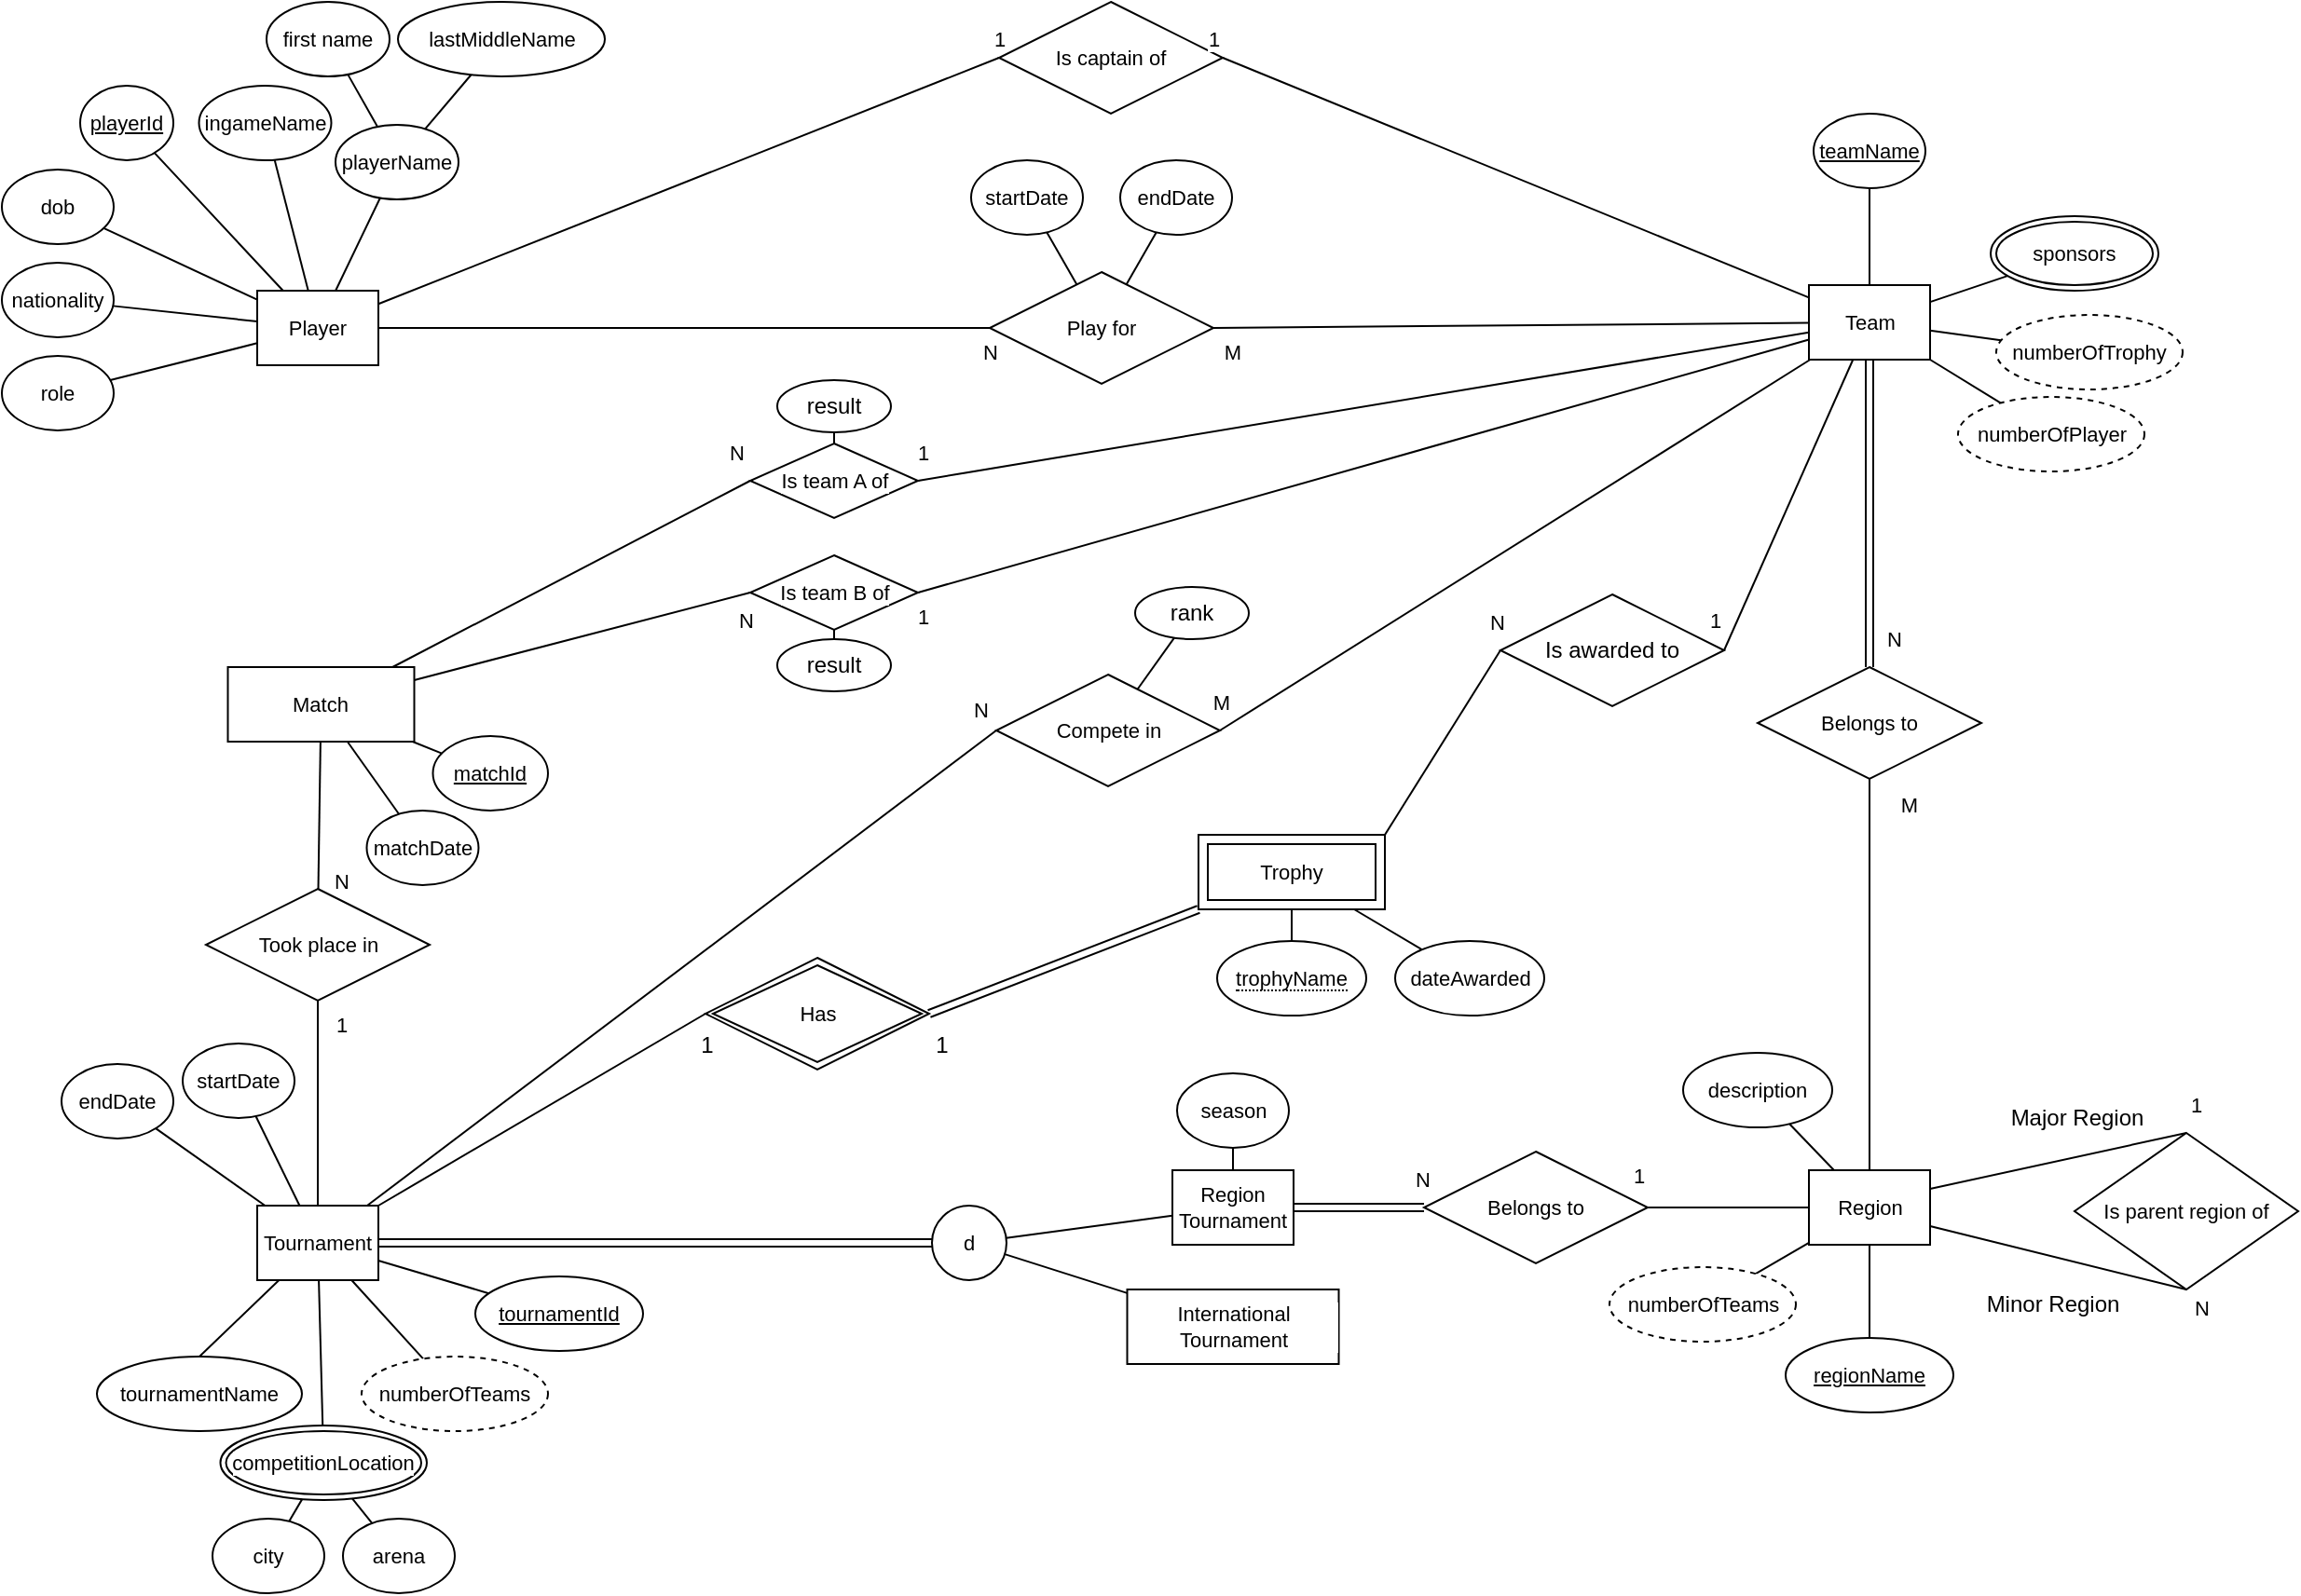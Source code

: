<mxfile version="24.7.17" pages="2">
  <diagram name="ERD" id="QjuTqfYs076ZWg4kDuWV">
    <mxGraphModel dx="1834" dy="1236" grid="0" gridSize="10" guides="1" tooltips="1" connect="1" arrows="1" fold="1" page="0" pageScale="1" pageWidth="827" pageHeight="1169" background="none" math="0" shadow="0">
      <root>
        <mxCell id="0" />
        <mxCell id="1" parent="0" />
        <mxCell id="fJpas_aMie5ZIC00HAkX-1" value="Player" style="whiteSpace=wrap;html=1;align=center;fontFamily=Helvetica;fontSize=11;fontColor=default;labelBackgroundColor=default;" parent="1" vertex="1">
          <mxGeometry x="-49" y="75" width="65" height="40" as="geometry" />
        </mxCell>
        <mxCell id="fJpas_aMie5ZIC00HAkX-2" style="edgeStyle=none;shape=connector;rounded=0;orthogonalLoop=1;jettySize=auto;html=1;entryDx=0;entryDy=0;strokeColor=default;align=center;verticalAlign=middle;fontFamily=Helvetica;fontSize=11;fontColor=default;labelBackgroundColor=default;endArrow=none;endFill=0;" parent="1" source="fJpas_aMie5ZIC00HAkX-3" target="fJpas_aMie5ZIC00HAkX-1" edge="1">
          <mxGeometry relative="1" as="geometry" />
        </mxCell>
        <mxCell id="fJpas_aMie5ZIC00HAkX-3" value="dob" style="ellipse;whiteSpace=wrap;html=1;align=center;fontFamily=Helvetica;fontSize=11;fontColor=default;labelBackgroundColor=default;flipV=1;" parent="1" vertex="1">
          <mxGeometry x="-186" y="10" width="60" height="40" as="geometry" />
        </mxCell>
        <mxCell id="fJpas_aMie5ZIC00HAkX-4" value="playerId" style="ellipse;whiteSpace=wrap;html=1;align=center;fontStyle=4;fontFamily=Helvetica;fontSize=11;fontColor=default;labelBackgroundColor=default;flipV=1;" parent="1" vertex="1">
          <mxGeometry x="-143.99" y="-35" width="50" height="40" as="geometry" />
        </mxCell>
        <mxCell id="fJpas_aMie5ZIC00HAkX-5" style="edgeStyle=none;shape=connector;rounded=0;orthogonalLoop=1;jettySize=auto;html=1;entryDx=0;entryDy=0;entryPerimeter=0;strokeColor=default;align=center;verticalAlign=middle;fontFamily=Helvetica;fontSize=11;fontColor=default;labelBackgroundColor=default;endArrow=none;endFill=0;" parent="1" source="fJpas_aMie5ZIC00HAkX-4" target="fJpas_aMie5ZIC00HAkX-1" edge="1">
          <mxGeometry relative="1" as="geometry" />
        </mxCell>
        <mxCell id="fJpas_aMie5ZIC00HAkX-16" style="edgeStyle=none;shape=connector;rounded=0;orthogonalLoop=1;jettySize=auto;html=1;strokeColor=default;align=center;verticalAlign=middle;fontFamily=Helvetica;fontSize=11;fontColor=default;labelBackgroundColor=default;endArrow=none;endFill=0;" parent="1" source="fJpas_aMie5ZIC00HAkX-6" target="fJpas_aMie5ZIC00HAkX-1" edge="1">
          <mxGeometry relative="1" as="geometry" />
        </mxCell>
        <mxCell id="fJpas_aMie5ZIC00HAkX-6" value="nationality" style="ellipse;whiteSpace=wrap;html=1;align=center;fontFamily=Helvetica;fontSize=11;fontColor=default;labelBackgroundColor=default;flipV=1;" parent="1" vertex="1">
          <mxGeometry x="-186" y="60" width="60" height="40" as="geometry" />
        </mxCell>
        <mxCell id="fJpas_aMie5ZIC00HAkX-12" style="rounded=0;orthogonalLoop=1;jettySize=auto;html=1;strokeColor=default;endArrow=none;endFill=0;" parent="1" source="fJpas_aMie5ZIC00HAkX-9" target="fJpas_aMie5ZIC00HAkX-1" edge="1">
          <mxGeometry relative="1" as="geometry" />
        </mxCell>
        <mxCell id="fJpas_aMie5ZIC00HAkX-9" value="ingameName" style="ellipse;whiteSpace=wrap;html=1;align=center;fontFamily=Helvetica;fontSize=11;fontColor=default;labelBackgroundColor=default;flipV=1;" parent="1" vertex="1">
          <mxGeometry x="-80.25" y="-35" width="71" height="40" as="geometry" />
        </mxCell>
        <mxCell id="fJpas_aMie5ZIC00HAkX-14" style="edgeStyle=none;shape=connector;rounded=0;orthogonalLoop=1;jettySize=auto;html=1;strokeColor=default;align=center;verticalAlign=middle;fontFamily=Helvetica;fontSize=11;fontColor=default;labelBackgroundColor=default;endArrow=none;endFill=0;" parent="1" source="fJpas_aMie5ZIC00HAkX-10" target="fJpas_aMie5ZIC00HAkX-1" edge="1">
          <mxGeometry relative="1" as="geometry" />
        </mxCell>
        <mxCell id="fJpas_aMie5ZIC00HAkX-118" style="edgeStyle=none;shape=connector;rounded=0;orthogonalLoop=1;jettySize=auto;html=1;strokeColor=default;align=center;verticalAlign=middle;fontFamily=Helvetica;fontSize=11;fontColor=default;labelBackgroundColor=default;endArrow=none;endFill=0;" parent="1" source="fJpas_aMie5ZIC00HAkX-10" target="fJpas_aMie5ZIC00HAkX-97" edge="1">
          <mxGeometry relative="1" as="geometry" />
        </mxCell>
        <mxCell id="fJpas_aMie5ZIC00HAkX-119" style="edgeStyle=none;shape=connector;rounded=0;orthogonalLoop=1;jettySize=auto;html=1;strokeColor=default;align=center;verticalAlign=middle;fontFamily=Helvetica;fontSize=11;fontColor=default;labelBackgroundColor=default;endArrow=none;endFill=0;" parent="1" source="fJpas_aMie5ZIC00HAkX-10" target="fJpas_aMie5ZIC00HAkX-98" edge="1">
          <mxGeometry relative="1" as="geometry" />
        </mxCell>
        <mxCell id="fJpas_aMie5ZIC00HAkX-10" value="playerName" style="ellipse;whiteSpace=wrap;html=1;align=center;fontFamily=Helvetica;fontSize=11;fontColor=default;labelBackgroundColor=default;flipV=1;" parent="1" vertex="1">
          <mxGeometry x="-7" y="-14" width="66" height="40" as="geometry" />
        </mxCell>
        <mxCell id="fJpas_aMie5ZIC00HAkX-15" style="edgeStyle=none;shape=connector;rounded=0;orthogonalLoop=1;jettySize=auto;html=1;strokeColor=default;align=center;verticalAlign=middle;fontFamily=Helvetica;fontSize=11;fontColor=default;labelBackgroundColor=default;endArrow=none;endFill=0;" parent="1" source="fJpas_aMie5ZIC00HAkX-11" target="fJpas_aMie5ZIC00HAkX-1" edge="1">
          <mxGeometry relative="1" as="geometry" />
        </mxCell>
        <mxCell id="fJpas_aMie5ZIC00HAkX-11" value="role" style="ellipse;whiteSpace=wrap;html=1;align=center;fontFamily=Helvetica;fontSize=11;fontColor=default;labelBackgroundColor=default;flipV=1;" parent="1" vertex="1">
          <mxGeometry x="-186" y="110" width="60" height="40" as="geometry" />
        </mxCell>
        <mxCell id="fJpas_aMie5ZIC00HAkX-21" value="Team" style="whiteSpace=wrap;html=1;align=center;fontFamily=Helvetica;fontSize=11;fontColor=default;labelBackgroundColor=default;" parent="1" vertex="1">
          <mxGeometry x="783.5" y="72" width="65" height="40" as="geometry" />
        </mxCell>
        <mxCell id="fJpas_aMie5ZIC00HAkX-30" style="rounded=0;orthogonalLoop=1;jettySize=auto;html=1;strokeColor=default;endArrow=none;endFill=0;" parent="1" source="fJpas_aMie5ZIC00HAkX-31" target="fJpas_aMie5ZIC00HAkX-21" edge="1">
          <mxGeometry relative="1" as="geometry" />
        </mxCell>
        <mxCell id="fJpas_aMie5ZIC00HAkX-31" value="&lt;u&gt;teamName&lt;/u&gt;" style="ellipse;whiteSpace=wrap;html=1;align=center;fontFamily=Helvetica;fontSize=11;fontColor=default;labelBackgroundColor=default;flipV=1;" parent="1" vertex="1">
          <mxGeometry x="786" y="-20" width="60" height="40" as="geometry" />
        </mxCell>
        <mxCell id="fJpas_aMie5ZIC00HAkX-38" value="Region" style="whiteSpace=wrap;html=1;align=center;fontFamily=Helvetica;fontSize=11;fontColor=default;labelBackgroundColor=default;" parent="1" vertex="1">
          <mxGeometry x="783.5" y="547" width="65" height="40" as="geometry" />
        </mxCell>
        <mxCell id="fJpas_aMie5ZIC00HAkX-41" style="rounded=0;orthogonalLoop=1;jettySize=auto;html=1;strokeColor=default;endArrow=none;endFill=0;" parent="1" source="fJpas_aMie5ZIC00HAkX-42" target="fJpas_aMie5ZIC00HAkX-38" edge="1">
          <mxGeometry relative="1" as="geometry" />
        </mxCell>
        <mxCell id="fJpas_aMie5ZIC00HAkX-42" value="regionName" style="ellipse;whiteSpace=wrap;html=1;align=center;fontFamily=Helvetica;fontSize=11;fontColor=default;labelBackgroundColor=default;flipV=1;fontStyle=4" parent="1" vertex="1">
          <mxGeometry x="771" y="637" width="90" height="40" as="geometry" />
        </mxCell>
        <mxCell id="fJpas_aMie5ZIC00HAkX-82" style="edgeStyle=none;shape=link;rounded=0;orthogonalLoop=1;jettySize=auto;html=1;strokeColor=default;align=center;verticalAlign=middle;fontFamily=Helvetica;fontSize=11;fontColor=default;labelBackgroundColor=default;endArrow=none;endFill=0;" parent="1" source="fJpas_aMie5ZIC00HAkX-47" target="fJpas_aMie5ZIC00HAkX-81" edge="1">
          <mxGeometry relative="1" as="geometry" />
        </mxCell>
        <mxCell id="m6y0govJC5TdCKhgVr8m-4" style="rounded=0;orthogonalLoop=1;jettySize=auto;html=1;endArrow=none;endFill=0;exitX=1;exitY=0;exitDx=0;exitDy=0;entryX=0;entryY=0.5;entryDx=0;entryDy=0;" parent="1" source="fJpas_aMie5ZIC00HAkX-47" target="m6y0govJC5TdCKhgVr8m-11" edge="1">
          <mxGeometry relative="1" as="geometry">
            <mxPoint x="738" y="773" as="targetPoint" />
          </mxGeometry>
        </mxCell>
        <mxCell id="wX9nulocx6VRCnXDJnAP-2" style="rounded=0;orthogonalLoop=1;jettySize=auto;html=1;endArrow=none;endFill=0;" parent="1" source="fJpas_aMie5ZIC00HAkX-47" target="fJpas_aMie5ZIC00HAkX-103" edge="1">
          <mxGeometry relative="1" as="geometry" />
        </mxCell>
        <mxCell id="fJpas_aMie5ZIC00HAkX-47" value="Tournament" style="whiteSpace=wrap;html=1;align=center;fontFamily=Helvetica;fontSize=11;fontColor=default;labelBackgroundColor=default;flipV=1;" parent="1" vertex="1">
          <mxGeometry x="-49" y="566" width="65" height="40" as="geometry" />
        </mxCell>
        <mxCell id="fJpas_aMie5ZIC00HAkX-50" value="tournamentId" style="ellipse;whiteSpace=wrap;html=1;align=center;fontStyle=4;fontFamily=Helvetica;fontSize=11;fontColor=default;labelBackgroundColor=default;flipV=1;" parent="1" vertex="1">
          <mxGeometry x="68" y="604" width="90" height="40" as="geometry" />
        </mxCell>
        <mxCell id="fJpas_aMie5ZIC00HAkX-51" style="edgeStyle=none;shape=connector;rounded=0;orthogonalLoop=1;jettySize=auto;html=1;entryDx=0;entryDy=0;entryPerimeter=0;strokeColor=default;align=center;verticalAlign=middle;fontFamily=Helvetica;fontSize=11;fontColor=default;labelBackgroundColor=default;endArrow=none;endFill=0;" parent="1" source="fJpas_aMie5ZIC00HAkX-50" target="fJpas_aMie5ZIC00HAkX-47" edge="1">
          <mxGeometry relative="1" as="geometry" />
        </mxCell>
        <mxCell id="fJpas_aMie5ZIC00HAkX-52" style="edgeStyle=none;shape=connector;rounded=0;orthogonalLoop=1;jettySize=auto;html=1;strokeColor=default;align=center;verticalAlign=middle;fontFamily=Helvetica;fontSize=11;fontColor=default;labelBackgroundColor=default;endArrow=none;endFill=0;" parent="1" source="fJpas_aMie5ZIC00HAkX-53" target="fJpas_aMie5ZIC00HAkX-47" edge="1">
          <mxGeometry relative="1" as="geometry" />
        </mxCell>
        <mxCell id="fJpas_aMie5ZIC00HAkX-53" value="endDate" style="ellipse;whiteSpace=wrap;html=1;align=center;fontFamily=Helvetica;fontSize=11;fontColor=default;labelBackgroundColor=default;flipV=1;" parent="1" vertex="1">
          <mxGeometry x="-153.99" y="490" width="60" height="40" as="geometry" />
        </mxCell>
        <mxCell id="fJpas_aMie5ZIC00HAkX-54" style="edgeStyle=none;shape=connector;rounded=0;orthogonalLoop=1;jettySize=auto;html=1;strokeColor=default;align=center;verticalAlign=middle;fontFamily=Helvetica;fontSize=11;fontColor=default;labelBackgroundColor=default;endArrow=none;endFill=0;" parent="1" source="fJpas_aMie5ZIC00HAkX-55" target="fJpas_aMie5ZIC00HAkX-47" edge="1">
          <mxGeometry relative="1" as="geometry" />
        </mxCell>
        <mxCell id="fJpas_aMie5ZIC00HAkX-55" value="startDate" style="ellipse;whiteSpace=wrap;html=1;align=center;fontFamily=Helvetica;fontSize=11;fontColor=default;labelBackgroundColor=default;flipV=1;" parent="1" vertex="1">
          <mxGeometry x="-88.99" y="479" width="60" height="40" as="geometry" />
        </mxCell>
        <mxCell id="fJpas_aMie5ZIC00HAkX-56" style="rounded=0;orthogonalLoop=1;jettySize=auto;html=1;strokeColor=default;endArrow=none;endFill=0;exitX=0.5;exitY=0;exitDx=0;exitDy=0;" parent="1" source="fJpas_aMie5ZIC00HAkX-57" target="fJpas_aMie5ZIC00HAkX-47" edge="1">
          <mxGeometry relative="1" as="geometry" />
        </mxCell>
        <mxCell id="fJpas_aMie5ZIC00HAkX-57" value="tournamentName" style="ellipse;whiteSpace=wrap;html=1;align=center;fontFamily=Helvetica;fontSize=11;fontColor=default;labelBackgroundColor=default;flipV=1;" parent="1" vertex="1">
          <mxGeometry x="-135" y="647" width="110" height="40" as="geometry" />
        </mxCell>
        <mxCell id="fJpas_aMie5ZIC00HAkX-66" style="edgeStyle=none;shape=link;rounded=0;orthogonalLoop=1;jettySize=auto;html=1;strokeColor=default;align=center;verticalAlign=middle;fontFamily=Helvetica;fontSize=11;fontColor=default;labelBackgroundColor=default;endArrow=none;endFill=0;exitX=0.5;exitY=0;exitDx=0;exitDy=0;" parent="1" source="fJpas_aMie5ZIC00HAkX-65" target="fJpas_aMie5ZIC00HAkX-21" edge="1">
          <mxGeometry relative="1" as="geometry">
            <mxPoint x="552.5" y="200" as="sourcePoint" />
          </mxGeometry>
        </mxCell>
        <mxCell id="fJpas_aMie5ZIC00HAkX-67" style="edgeStyle=none;shape=connector;rounded=0;orthogonalLoop=1;jettySize=auto;html=1;strokeColor=default;align=center;verticalAlign=middle;fontFamily=Helvetica;fontSize=11;fontColor=default;labelBackgroundColor=default;endArrow=none;endFill=0;" parent="1" source="fJpas_aMie5ZIC00HAkX-65" target="fJpas_aMie5ZIC00HAkX-38" edge="1">
          <mxGeometry relative="1" as="geometry" />
        </mxCell>
        <mxCell id="fJpas_aMie5ZIC00HAkX-65" value="Belongs to" style="shape=rhombus;perimeter=rhombusPerimeter;whiteSpace=wrap;html=1;align=center;fontFamily=Helvetica;fontSize=11;fontColor=default;labelBackgroundColor=default;" parent="1" vertex="1">
          <mxGeometry x="756" y="277" width="120" height="60" as="geometry" />
        </mxCell>
        <mxCell id="fJpas_aMie5ZIC00HAkX-68" value="M" style="text;html=1;align=center;verticalAlign=middle;resizable=0;points=[];autosize=1;strokeColor=none;fillColor=none;fontFamily=Helvetica;fontSize=11;fontColor=default;labelBackgroundColor=default;" parent="1" vertex="1">
          <mxGeometry x="823.5" y="338" width="27" height="25" as="geometry" />
        </mxCell>
        <mxCell id="fJpas_aMie5ZIC00HAkX-69" value="N" style="text;html=1;align=center;verticalAlign=middle;resizable=0;points=[];autosize=1;strokeColor=none;fillColor=none;fontFamily=Helvetica;fontSize=11;fontColor=default;labelBackgroundColor=default;" parent="1" vertex="1">
          <mxGeometry x="813.5" y="247" width="30" height="30" as="geometry" />
        </mxCell>
        <mxCell id="fJpas_aMie5ZIC00HAkX-76" style="edgeStyle=none;shape=link;rounded=0;orthogonalLoop=1;jettySize=auto;html=1;strokeColor=default;align=center;verticalAlign=middle;fontFamily=Helvetica;fontSize=11;fontColor=default;labelBackgroundColor=default;endArrow=none;endFill=0;" parent="1" source="fJpas_aMie5ZIC00HAkX-70" target="fJpas_aMie5ZIC00HAkX-71" edge="1">
          <mxGeometry relative="1" as="geometry" />
        </mxCell>
        <mxCell id="fJpas_aMie5ZIC00HAkX-77" style="edgeStyle=none;shape=connector;rounded=0;orthogonalLoop=1;jettySize=auto;html=1;strokeColor=default;align=center;verticalAlign=middle;fontFamily=Helvetica;fontSize=11;fontColor=default;labelBackgroundColor=default;endArrow=none;endFill=0;exitX=1;exitY=0.5;exitDx=0;exitDy=0;" parent="1" source="fJpas_aMie5ZIC00HAkX-70" target="fJpas_aMie5ZIC00HAkX-38" edge="1">
          <mxGeometry relative="1" as="geometry" />
        </mxCell>
        <mxCell id="fJpas_aMie5ZIC00HAkX-70" value="Belongs to" style="shape=rhombus;perimeter=rhombusPerimeter;whiteSpace=wrap;html=1;align=center;fontFamily=Helvetica;fontSize=11;fontColor=default;labelBackgroundColor=default;" parent="1" vertex="1">
          <mxGeometry x="577" y="537" width="120" height="60" as="geometry" />
        </mxCell>
        <mxCell id="fJpas_aMie5ZIC00HAkX-83" style="edgeStyle=none;shape=connector;rounded=0;orthogonalLoop=1;jettySize=auto;html=1;strokeColor=default;align=center;verticalAlign=middle;fontFamily=Helvetica;fontSize=11;fontColor=default;labelBackgroundColor=default;endArrow=none;endFill=0;" parent="1" source="fJpas_aMie5ZIC00HAkX-71" target="fJpas_aMie5ZIC00HAkX-81" edge="1">
          <mxGeometry relative="1" as="geometry" />
        </mxCell>
        <mxCell id="fJpas_aMie5ZIC00HAkX-71" value="Region Tournament" style="whiteSpace=wrap;html=1;align=center;fontFamily=Helvetica;fontSize=11;fontColor=default;labelBackgroundColor=default;flipV=1;" parent="1" vertex="1">
          <mxGeometry x="442" y="547" width="65" height="40" as="geometry" />
        </mxCell>
        <mxCell id="fJpas_aMie5ZIC00HAkX-84" style="edgeStyle=none;shape=connector;rounded=0;orthogonalLoop=1;jettySize=auto;html=1;strokeColor=default;align=center;verticalAlign=middle;fontFamily=Helvetica;fontSize=11;fontColor=default;labelBackgroundColor=default;endArrow=none;endFill=0;" parent="1" source="fJpas_aMie5ZIC00HAkX-73" target="fJpas_aMie5ZIC00HAkX-81" edge="1">
          <mxGeometry relative="1" as="geometry" />
        </mxCell>
        <mxCell id="fJpas_aMie5ZIC00HAkX-73" value="International Tournament" style="whiteSpace=wrap;html=1;align=center;fontFamily=Helvetica;fontSize=11;fontColor=default;labelBackgroundColor=default;flipV=1;" parent="1" vertex="1">
          <mxGeometry x="417.75" y="611" width="113.5" height="40" as="geometry" />
        </mxCell>
        <mxCell id="fJpas_aMie5ZIC00HAkX-75" style="edgeStyle=none;shape=connector;rounded=0;orthogonalLoop=1;jettySize=auto;html=1;strokeColor=default;align=center;verticalAlign=middle;fontFamily=Helvetica;fontSize=11;fontColor=default;labelBackgroundColor=default;endArrow=none;endFill=0;" parent="1" source="fJpas_aMie5ZIC00HAkX-74" target="fJpas_aMie5ZIC00HAkX-71" edge="1">
          <mxGeometry relative="1" as="geometry" />
        </mxCell>
        <mxCell id="fJpas_aMie5ZIC00HAkX-74" value="season" style="ellipse;whiteSpace=wrap;html=1;align=center;fontFamily=Helvetica;fontSize=11;fontColor=default;labelBackgroundColor=default;flipV=1;" parent="1" vertex="1">
          <mxGeometry x="444.5" y="495" width="60" height="40" as="geometry" />
        </mxCell>
        <mxCell id="fJpas_aMie5ZIC00HAkX-81" value="d" style="ellipse;whiteSpace=wrap;html=1;aspect=fixed;fontFamily=Helvetica;fontSize=11;fontColor=default;labelBackgroundColor=default;" parent="1" vertex="1">
          <mxGeometry x="313" y="566" width="40" height="40" as="geometry" />
        </mxCell>
        <mxCell id="fJpas_aMie5ZIC00HAkX-86" style="edgeStyle=none;shape=connector;rounded=0;orthogonalLoop=1;jettySize=auto;html=1;strokeColor=default;align=center;verticalAlign=middle;fontFamily=Helvetica;fontSize=11;fontColor=default;labelBackgroundColor=default;endArrow=none;endFill=0;" parent="1" source="fJpas_aMie5ZIC00HAkX-85" target="fJpas_aMie5ZIC00HAkX-1" edge="1">
          <mxGeometry relative="1" as="geometry" />
        </mxCell>
        <mxCell id="fJpas_aMie5ZIC00HAkX-87" style="edgeStyle=none;shape=connector;rounded=0;orthogonalLoop=1;jettySize=auto;html=1;exitX=1;exitY=0.5;exitDx=0;exitDy=0;strokeColor=default;align=center;verticalAlign=middle;fontFamily=Helvetica;fontSize=11;fontColor=default;labelBackgroundColor=default;endArrow=none;endFill=0;" parent="1" source="fJpas_aMie5ZIC00HAkX-85" target="fJpas_aMie5ZIC00HAkX-21" edge="1">
          <mxGeometry relative="1" as="geometry" />
        </mxCell>
        <mxCell id="fJpas_aMie5ZIC00HAkX-85" value="Play for" style="shape=rhombus;perimeter=rhombusPerimeter;whiteSpace=wrap;html=1;align=center;fontFamily=Helvetica;fontSize=11;fontColor=default;labelBackgroundColor=default;" parent="1" vertex="1">
          <mxGeometry x="344" y="65" width="120" height="60" as="geometry" />
        </mxCell>
        <mxCell id="fJpas_aMie5ZIC00HAkX-88" value="N" style="text;html=1;align=center;verticalAlign=middle;resizable=0;points=[];autosize=1;strokeColor=none;fillColor=none;fontFamily=Helvetica;fontSize=11;fontColor=default;labelBackgroundColor=default;" parent="1" vertex="1">
          <mxGeometry x="329" y="93" width="30" height="30" as="geometry" />
        </mxCell>
        <mxCell id="fJpas_aMie5ZIC00HAkX-89" value="M" style="text;html=1;align=center;verticalAlign=middle;resizable=0;points=[];autosize=1;strokeColor=none;fillColor=none;fontFamily=Helvetica;fontSize=11;fontColor=default;labelBackgroundColor=default;" parent="1" vertex="1">
          <mxGeometry x="459" y="93" width="30" height="30" as="geometry" />
        </mxCell>
        <mxCell id="fJpas_aMie5ZIC00HAkX-91" style="edgeStyle=none;shape=connector;rounded=0;orthogonalLoop=1;jettySize=auto;html=1;strokeColor=default;align=center;verticalAlign=middle;fontFamily=Helvetica;fontSize=11;fontColor=default;labelBackgroundColor=default;endArrow=none;endFill=0;" parent="1" source="fJpas_aMie5ZIC00HAkX-90" target="fJpas_aMie5ZIC00HAkX-47" edge="1">
          <mxGeometry relative="1" as="geometry" />
        </mxCell>
        <mxCell id="fJpas_aMie5ZIC00HAkX-90" value="numberOfTeams" style="ellipse;whiteSpace=wrap;html=1;align=center;dashed=1;fontFamily=Helvetica;fontSize=11;fontColor=default;labelBackgroundColor=default;" parent="1" vertex="1">
          <mxGeometry x="7" y="647" width="100" height="40" as="geometry" />
        </mxCell>
        <mxCell id="fJpas_aMie5ZIC00HAkX-93" style="edgeStyle=none;shape=connector;rounded=0;orthogonalLoop=1;jettySize=auto;html=1;strokeColor=default;align=center;verticalAlign=middle;fontFamily=Helvetica;fontSize=11;fontColor=default;labelBackgroundColor=default;endArrow=none;endFill=0;" parent="1" source="fJpas_aMie5ZIC00HAkX-92" target="fJpas_aMie5ZIC00HAkX-85" edge="1">
          <mxGeometry relative="1" as="geometry" />
        </mxCell>
        <mxCell id="fJpas_aMie5ZIC00HAkX-92" value="startDate" style="ellipse;whiteSpace=wrap;html=1;align=center;fontFamily=Helvetica;fontSize=11;fontColor=default;labelBackgroundColor=default;flipV=1;" parent="1" vertex="1">
          <mxGeometry x="334" y="5" width="60" height="40" as="geometry" />
        </mxCell>
        <mxCell id="fJpas_aMie5ZIC00HAkX-95" style="edgeStyle=none;shape=connector;rounded=0;orthogonalLoop=1;jettySize=auto;html=1;strokeColor=default;align=center;verticalAlign=middle;fontFamily=Helvetica;fontSize=11;fontColor=default;labelBackgroundColor=default;endArrow=none;endFill=0;" parent="1" source="fJpas_aMie5ZIC00HAkX-94" target="fJpas_aMie5ZIC00HAkX-85" edge="1">
          <mxGeometry relative="1" as="geometry" />
        </mxCell>
        <mxCell id="fJpas_aMie5ZIC00HAkX-94" value="endDate" style="ellipse;whiteSpace=wrap;html=1;align=center;fontFamily=Helvetica;fontSize=11;fontColor=default;labelBackgroundColor=default;flipV=1;" parent="1" vertex="1">
          <mxGeometry x="414" y="5" width="60" height="40" as="geometry" />
        </mxCell>
        <mxCell id="fJpas_aMie5ZIC00HAkX-97" value="first name" style="ellipse;whiteSpace=wrap;html=1;align=center;fontFamily=Helvetica;fontSize=11;fontColor=default;labelBackgroundColor=default;flipV=1;" parent="1" vertex="1">
          <mxGeometry x="-44" y="-80" width="66" height="40" as="geometry" />
        </mxCell>
        <mxCell id="fJpas_aMie5ZIC00HAkX-98" value="lastMiddleName" style="ellipse;whiteSpace=wrap;html=1;align=center;fontFamily=Helvetica;fontSize=11;fontColor=default;labelBackgroundColor=default;flipV=1;" parent="1" vertex="1">
          <mxGeometry x="26.5" y="-80" width="111" height="40" as="geometry" />
        </mxCell>
        <mxCell id="fJpas_aMie5ZIC00HAkX-103" value="competitionLocation" style="ellipse;shape=doubleEllipse;margin=3;whiteSpace=wrap;html=1;align=center;fontFamily=Helvetica;fontSize=11;fontColor=default;labelBackgroundColor=default;" parent="1" vertex="1">
          <mxGeometry x="-68.75" y="684" width="110.75" height="40" as="geometry" />
        </mxCell>
        <mxCell id="fJpas_aMie5ZIC00HAkX-105" style="edgeStyle=none;shape=connector;rounded=0;orthogonalLoop=1;jettySize=auto;html=1;strokeColor=default;align=center;verticalAlign=middle;fontFamily=Helvetica;fontSize=11;fontColor=default;labelBackgroundColor=default;endArrow=none;endFill=0;exitX=1;exitY=0.5;exitDx=0;exitDy=0;" parent="1" source="fJpas_aMie5ZIC00HAkX-104" target="fJpas_aMie5ZIC00HAkX-21" edge="1">
          <mxGeometry relative="1" as="geometry" />
        </mxCell>
        <mxCell id="fJpas_aMie5ZIC00HAkX-106" style="edgeStyle=none;shape=connector;rounded=0;orthogonalLoop=1;jettySize=auto;html=1;strokeColor=default;align=center;verticalAlign=middle;fontFamily=Helvetica;fontSize=11;fontColor=default;labelBackgroundColor=default;endArrow=none;endFill=0;exitX=0;exitY=0.5;exitDx=0;exitDy=0;" parent="1" source="fJpas_aMie5ZIC00HAkX-104" target="fJpas_aMie5ZIC00HAkX-47" edge="1">
          <mxGeometry relative="1" as="geometry" />
        </mxCell>
        <mxCell id="fJpas_aMie5ZIC00HAkX-112" style="edgeStyle=none;shape=connector;rounded=0;orthogonalLoop=1;jettySize=auto;html=1;strokeColor=default;align=center;verticalAlign=middle;fontFamily=Helvetica;fontSize=11;fontColor=default;labelBackgroundColor=default;endArrow=none;endFill=0;" parent="1" source="fJpas_aMie5ZIC00HAkX-109" target="fJpas_aMie5ZIC00HAkX-103" edge="1">
          <mxGeometry relative="1" as="geometry" />
        </mxCell>
        <mxCell id="fJpas_aMie5ZIC00HAkX-109" value="city" style="ellipse;whiteSpace=wrap;html=1;align=center;fontFamily=Helvetica;fontSize=11;fontColor=default;labelBackgroundColor=default;flipV=1;" parent="1" vertex="1">
          <mxGeometry x="-73" y="734" width="60" height="40" as="geometry" />
        </mxCell>
        <mxCell id="fJpas_aMie5ZIC00HAkX-113" style="edgeStyle=none;shape=connector;rounded=0;orthogonalLoop=1;jettySize=auto;html=1;strokeColor=default;align=center;verticalAlign=middle;fontFamily=Helvetica;fontSize=11;fontColor=default;labelBackgroundColor=default;endArrow=none;endFill=0;" parent="1" source="fJpas_aMie5ZIC00HAkX-111" target="fJpas_aMie5ZIC00HAkX-103" edge="1">
          <mxGeometry relative="1" as="geometry" />
        </mxCell>
        <mxCell id="fJpas_aMie5ZIC00HAkX-111" value="arena" style="ellipse;whiteSpace=wrap;html=1;align=center;fontFamily=Helvetica;fontSize=11;fontColor=default;labelBackgroundColor=default;flipV=1;" parent="1" vertex="1">
          <mxGeometry x="-3" y="734" width="60" height="40" as="geometry" />
        </mxCell>
        <mxCell id="fJpas_aMie5ZIC00HAkX-115" style="edgeStyle=none;shape=connector;rounded=0;orthogonalLoop=1;jettySize=auto;html=1;strokeColor=default;align=center;verticalAlign=middle;fontFamily=Helvetica;fontSize=11;fontColor=default;labelBackgroundColor=default;endArrow=none;endFill=0;" parent="1" source="fJpas_aMie5ZIC00HAkX-114" target="fJpas_aMie5ZIC00HAkX-21" edge="1">
          <mxGeometry relative="1" as="geometry" />
        </mxCell>
        <mxCell id="fJpas_aMie5ZIC00HAkX-114" value="sponsors" style="ellipse;shape=doubleEllipse;margin=3;whiteSpace=wrap;html=1;align=center;fontFamily=Helvetica;fontSize=11;fontColor=default;labelBackgroundColor=default;direction=south;" parent="1" vertex="1">
          <mxGeometry x="881" y="35" width="90" height="40" as="geometry" />
        </mxCell>
        <mxCell id="fJpas_aMie5ZIC00HAkX-116" value="1" style="text;html=1;align=center;verticalAlign=middle;resizable=0;points=[];autosize=1;strokeColor=none;fillColor=none;fontFamily=Helvetica;fontSize=11;fontColor=default;labelBackgroundColor=default;" parent="1" vertex="1">
          <mxGeometry x="676.5" y="535" width="30" height="30" as="geometry" />
        </mxCell>
        <mxCell id="fJpas_aMie5ZIC00HAkX-117" value="N" style="text;html=1;align=center;verticalAlign=middle;resizable=0;points=[];autosize=1;strokeColor=none;fillColor=none;fontFamily=Helvetica;fontSize=11;fontColor=default;labelBackgroundColor=default;" parent="1" vertex="1">
          <mxGeometry x="560.5" y="537" width="30" height="30" as="geometry" />
        </mxCell>
        <mxCell id="fJpas_aMie5ZIC00HAkX-130" style="edgeStyle=none;rounded=0;orthogonalLoop=1;jettySize=auto;html=1;entryX=0;entryY=0.5;entryDx=0;entryDy=0;strokeColor=default;align=center;verticalAlign=middle;fontFamily=Helvetica;fontSize=11;fontColor=default;labelBackgroundColor=default;endArrow=none;endFill=0;" parent="1" source="fJpas_aMie5ZIC00HAkX-120" target="fJpas_aMie5ZIC00HAkX-128" edge="1">
          <mxGeometry relative="1" as="geometry" />
        </mxCell>
        <mxCell id="fJpas_aMie5ZIC00HAkX-131" style="edgeStyle=none;rounded=0;orthogonalLoop=1;jettySize=auto;html=1;entryX=0;entryY=0.5;entryDx=0;entryDy=0;strokeColor=default;align=center;verticalAlign=middle;fontFamily=Helvetica;fontSize=11;fontColor=default;labelBackgroundColor=default;endArrow=none;endFill=0;" parent="1" source="fJpas_aMie5ZIC00HAkX-120" target="fJpas_aMie5ZIC00HAkX-129" edge="1">
          <mxGeometry relative="1" as="geometry" />
        </mxCell>
        <mxCell id="fJpas_aMie5ZIC00HAkX-120" value="Match" style="whiteSpace=wrap;html=1;align=center;fontFamily=Helvetica;fontSize=11;fontColor=default;labelBackgroundColor=default;" parent="1" vertex="1">
          <mxGeometry x="-64.75" y="277" width="100" height="40" as="geometry" />
        </mxCell>
        <mxCell id="fJpas_aMie5ZIC00HAkX-122" style="edgeStyle=none;shape=connector;rounded=0;orthogonalLoop=1;jettySize=auto;html=1;strokeColor=default;align=center;verticalAlign=middle;fontFamily=Helvetica;fontSize=11;fontColor=default;labelBackgroundColor=default;endArrow=none;endFill=0;" parent="1" source="fJpas_aMie5ZIC00HAkX-121" target="fJpas_aMie5ZIC00HAkX-120" edge="1">
          <mxGeometry relative="1" as="geometry" />
        </mxCell>
        <mxCell id="fJpas_aMie5ZIC00HAkX-121" value="matchId" style="ellipse;whiteSpace=wrap;html=1;align=center;fontStyle=4;fontFamily=Helvetica;fontSize=11;fontColor=default;labelBackgroundColor=default;flipV=1;" parent="1" vertex="1">
          <mxGeometry x="45.25" y="314" width="61.75" height="40" as="geometry" />
        </mxCell>
        <mxCell id="NF3LTUQ_bPjJrq3eggiO-4" style="rounded=0;orthogonalLoop=1;jettySize=auto;html=1;endArrow=none;endFill=0;" parent="1" source="fJpas_aMie5ZIC00HAkX-123" target="fJpas_aMie5ZIC00HAkX-120" edge="1">
          <mxGeometry relative="1" as="geometry" />
        </mxCell>
        <mxCell id="fJpas_aMie5ZIC00HAkX-123" value="matchDate" style="ellipse;whiteSpace=wrap;html=1;align=center;fontFamily=Helvetica;fontSize=11;fontColor=default;labelBackgroundColor=default;flipV=1;" parent="1" vertex="1">
          <mxGeometry x="9.75" y="354" width="60" height="40" as="geometry" />
        </mxCell>
        <mxCell id="fJpas_aMie5ZIC00HAkX-126" style="edgeStyle=none;rounded=0;orthogonalLoop=1;jettySize=auto;html=1;strokeColor=default;align=center;verticalAlign=middle;fontFamily=Helvetica;fontSize=11;fontColor=default;labelBackgroundColor=default;endArrow=none;endFill=0;" parent="1" source="fJpas_aMie5ZIC00HAkX-125" target="fJpas_aMie5ZIC00HAkX-47" edge="1">
          <mxGeometry relative="1" as="geometry" />
        </mxCell>
        <mxCell id="fJpas_aMie5ZIC00HAkX-127" style="edgeStyle=none;shape=connector;rounded=0;orthogonalLoop=1;jettySize=auto;html=1;strokeColor=default;align=center;verticalAlign=middle;fontFamily=Helvetica;fontSize=11;fontColor=default;labelBackgroundColor=default;endArrow=none;endFill=0;exitX=0.5;exitY=0;exitDx=0;exitDy=0;" parent="1" target="fJpas_aMie5ZIC00HAkX-120" edge="1">
          <mxGeometry relative="1" as="geometry">
            <mxPoint x="-16.5" y="413" as="sourcePoint" />
          </mxGeometry>
        </mxCell>
        <mxCell id="fJpas_aMie5ZIC00HAkX-132" style="edgeStyle=none;shape=connector;rounded=0;orthogonalLoop=1;jettySize=auto;html=1;strokeColor=default;align=center;verticalAlign=middle;fontFamily=Helvetica;fontSize=11;fontColor=default;labelBackgroundColor=default;endArrow=none;endFill=0;exitX=1;exitY=0.5;exitDx=0;exitDy=0;" parent="1" source="fJpas_aMie5ZIC00HAkX-128" target="fJpas_aMie5ZIC00HAkX-21" edge="1">
          <mxGeometry relative="1" as="geometry" />
        </mxCell>
        <mxCell id="m6y0govJC5TdCKhgVr8m-15" style="rounded=0;orthogonalLoop=1;jettySize=auto;html=1;endArrow=none;endFill=0;" parent="1" source="fJpas_aMie5ZIC00HAkX-128" target="m6y0govJC5TdCKhgVr8m-14" edge="1">
          <mxGeometry relative="1" as="geometry" />
        </mxCell>
        <mxCell id="fJpas_aMie5ZIC00HAkX-128" value="Is team A of" style="shape=rhombus;perimeter=rhombusPerimeter;whiteSpace=wrap;html=1;align=center;fontFamily=Helvetica;fontSize=11;fontColor=default;labelBackgroundColor=default;" parent="1" vertex="1">
          <mxGeometry x="215.5" y="157" width="90" height="40" as="geometry" />
        </mxCell>
        <mxCell id="fJpas_aMie5ZIC00HAkX-133" style="edgeStyle=none;shape=connector;rounded=0;orthogonalLoop=1;jettySize=auto;html=1;strokeColor=default;align=center;verticalAlign=middle;fontFamily=Helvetica;fontSize=11;fontColor=default;labelBackgroundColor=default;endArrow=none;endFill=0;exitX=1;exitY=0.5;exitDx=0;exitDy=0;" parent="1" source="fJpas_aMie5ZIC00HAkX-129" target="fJpas_aMie5ZIC00HAkX-21" edge="1">
          <mxGeometry relative="1" as="geometry" />
        </mxCell>
        <mxCell id="m6y0govJC5TdCKhgVr8m-17" style="edgeStyle=none;shape=connector;rounded=0;orthogonalLoop=1;jettySize=auto;html=1;strokeColor=default;align=center;verticalAlign=middle;fontFamily=Helvetica;fontSize=11;fontColor=default;labelBackgroundColor=default;endArrow=none;endFill=0;" parent="1" source="fJpas_aMie5ZIC00HAkX-129" target="m6y0govJC5TdCKhgVr8m-16" edge="1">
          <mxGeometry relative="1" as="geometry" />
        </mxCell>
        <mxCell id="fJpas_aMie5ZIC00HAkX-129" value="Is team B of" style="shape=rhombus;perimeter=rhombusPerimeter;whiteSpace=wrap;html=1;align=center;fontFamily=Helvetica;fontSize=11;fontColor=default;labelBackgroundColor=default;" parent="1" vertex="1">
          <mxGeometry x="215.5" y="217" width="90" height="40" as="geometry" />
        </mxCell>
        <mxCell id="fJpas_aMie5ZIC00HAkX-134" value="N" style="text;html=1;align=center;verticalAlign=middle;resizable=0;points=[];autosize=1;strokeColor=none;fillColor=none;fontFamily=Helvetica;fontSize=11;fontColor=default;labelBackgroundColor=default;" parent="1" vertex="1">
          <mxGeometry x="193" y="147" width="30" height="30" as="geometry" />
        </mxCell>
        <mxCell id="fJpas_aMie5ZIC00HAkX-137" value="1" style="text;html=1;align=center;verticalAlign=middle;resizable=0;points=[];autosize=1;strokeColor=none;fillColor=none;fontFamily=Helvetica;fontSize=11;fontColor=default;labelBackgroundColor=default;" parent="1" vertex="1">
          <mxGeometry x="293" y="147" width="30" height="30" as="geometry" />
        </mxCell>
        <mxCell id="fJpas_aMie5ZIC00HAkX-138" value="1" style="text;html=1;align=center;verticalAlign=middle;resizable=0;points=[];autosize=1;strokeColor=none;fillColor=none;fontFamily=Helvetica;fontSize=11;fontColor=default;labelBackgroundColor=default;" parent="1" vertex="1">
          <mxGeometry x="293" y="235" width="30" height="30" as="geometry" />
        </mxCell>
        <mxCell id="fJpas_aMie5ZIC00HAkX-139" value="N" style="text;html=1;align=center;verticalAlign=middle;resizable=0;points=[];autosize=1;strokeColor=none;fillColor=none;fontFamily=Helvetica;fontSize=11;fontColor=default;labelBackgroundColor=default;" parent="1" vertex="1">
          <mxGeometry x="198" y="237" width="30" height="30" as="geometry" />
        </mxCell>
        <mxCell id="fJpas_aMie5ZIC00HAkX-156" style="edgeStyle=none;shape=connector;rounded=0;orthogonalLoop=1;jettySize=auto;html=1;strokeColor=default;align=center;verticalAlign=middle;fontFamily=Helvetica;fontSize=11;fontColor=default;labelBackgroundColor=default;endArrow=none;endFill=0;exitX=1;exitY=0.5;exitDx=0;exitDy=0;" parent="1" source="fJpas_aMie5ZIC00HAkX-155" target="fJpas_aMie5ZIC00HAkX-21" edge="1">
          <mxGeometry relative="1" as="geometry" />
        </mxCell>
        <mxCell id="fJpas_aMie5ZIC00HAkX-157" style="edgeStyle=none;shape=connector;rounded=0;orthogonalLoop=1;jettySize=auto;html=1;strokeColor=default;align=center;verticalAlign=middle;fontFamily=Helvetica;fontSize=11;fontColor=default;labelBackgroundColor=default;endArrow=none;endFill=0;exitX=0;exitY=0.5;exitDx=0;exitDy=0;" parent="1" source="fJpas_aMie5ZIC00HAkX-155" target="fJpas_aMie5ZIC00HAkX-1" edge="1">
          <mxGeometry relative="1" as="geometry" />
        </mxCell>
        <mxCell id="fJpas_aMie5ZIC00HAkX-155" value="Is captain of" style="shape=rhombus;perimeter=rhombusPerimeter;whiteSpace=wrap;html=1;align=center;fontFamily=Helvetica;fontSize=11;fontColor=default;labelBackgroundColor=default;" parent="1" vertex="1">
          <mxGeometry x="349" y="-80" width="120" height="60" as="geometry" />
        </mxCell>
        <mxCell id="fJpas_aMie5ZIC00HAkX-158" value="1" style="text;html=1;align=center;verticalAlign=middle;resizable=0;points=[];autosize=1;strokeColor=none;fillColor=none;fontFamily=Helvetica;fontSize=11;fontColor=default;labelBackgroundColor=default;" parent="1" vertex="1">
          <mxGeometry x="449" y="-75" width="30" height="30" as="geometry" />
        </mxCell>
        <mxCell id="fJpas_aMie5ZIC00HAkX-159" value="1" style="text;html=1;align=center;verticalAlign=middle;resizable=0;points=[];autosize=1;strokeColor=none;fillColor=none;fontFamily=Helvetica;fontSize=11;fontColor=default;labelBackgroundColor=default;" parent="1" vertex="1">
          <mxGeometry x="334" y="-75" width="30" height="30" as="geometry" />
        </mxCell>
        <mxCell id="lP6sr1MbRHoWhHon_gvg-2" style="rounded=0;orthogonalLoop=1;jettySize=auto;html=1;entryX=1;entryY=0.25;entryDx=0;entryDy=0;endArrow=none;endFill=0;exitX=0.5;exitY=0;exitDx=0;exitDy=0;" parent="1" source="lP6sr1MbRHoWhHon_gvg-1" target="fJpas_aMie5ZIC00HAkX-38" edge="1">
          <mxGeometry relative="1" as="geometry" />
        </mxCell>
        <mxCell id="lP6sr1MbRHoWhHon_gvg-4" style="edgeStyle=none;shape=connector;rounded=0;orthogonalLoop=1;jettySize=auto;html=1;entryX=1;entryY=0.75;entryDx=0;entryDy=0;strokeColor=default;align=center;verticalAlign=middle;fontFamily=Helvetica;fontSize=11;fontColor=default;labelBackgroundColor=default;endArrow=none;endFill=0;exitX=0.5;exitY=1;exitDx=0;exitDy=0;" parent="1" source="lP6sr1MbRHoWhHon_gvg-1" target="fJpas_aMie5ZIC00HAkX-38" edge="1">
          <mxGeometry relative="1" as="geometry" />
        </mxCell>
        <mxCell id="lP6sr1MbRHoWhHon_gvg-1" value="Is parent region of" style="shape=rhombus;perimeter=rhombusPerimeter;whiteSpace=wrap;html=1;align=center;fontFamily=Helvetica;fontSize=11;fontColor=default;labelBackgroundColor=default;" parent="1" vertex="1">
          <mxGeometry x="926" y="527" width="120" height="84" as="geometry" />
        </mxCell>
        <mxCell id="lP6sr1MbRHoWhHon_gvg-5" value="N" style="text;html=1;align=center;verticalAlign=middle;resizable=0;points=[];autosize=1;strokeColor=none;fillColor=none;fontFamily=Helvetica;fontSize=11;fontColor=default;labelBackgroundColor=default;" parent="1" vertex="1">
          <mxGeometry x="979" y="606" width="30" height="30" as="geometry" />
        </mxCell>
        <mxCell id="lP6sr1MbRHoWhHon_gvg-6" value="1" style="text;html=1;align=center;verticalAlign=middle;resizable=0;points=[];autosize=1;strokeColor=none;fillColor=none;fontFamily=Helvetica;fontSize=11;fontColor=default;labelBackgroundColor=default;" parent="1" vertex="1">
          <mxGeometry x="976" y="497" width="30" height="30" as="geometry" />
        </mxCell>
        <mxCell id="lP6sr1MbRHoWhHon_gvg-7" value="Trophy" style="shape=ext;margin=3;double=1;whiteSpace=wrap;html=1;align=center;fontFamily=Helvetica;fontSize=11;fontColor=default;labelBackgroundColor=default;" parent="1" vertex="1">
          <mxGeometry x="456" y="367" width="100" height="40" as="geometry" />
        </mxCell>
        <mxCell id="lP6sr1MbRHoWhHon_gvg-9" style="edgeStyle=none;rounded=0;orthogonalLoop=1;jettySize=auto;html=1;strokeColor=default;align=center;verticalAlign=middle;fontFamily=Helvetica;fontSize=11;fontColor=default;labelBackgroundColor=default;endArrow=none;endFill=0;exitX=0;exitY=0.5;exitDx=0;exitDy=0;entryX=1;entryY=0;entryDx=0;entryDy=0;" parent="1" source="m6y0govJC5TdCKhgVr8m-12" target="lP6sr1MbRHoWhHon_gvg-7" edge="1">
          <mxGeometry relative="1" as="geometry">
            <mxPoint x="510" y="361" as="sourcePoint" />
          </mxGeometry>
        </mxCell>
        <mxCell id="lP6sr1MbRHoWhHon_gvg-10" style="edgeStyle=none;shape=connector;rounded=0;orthogonalLoop=1;jettySize=auto;html=1;strokeColor=default;align=center;verticalAlign=middle;fontFamily=Helvetica;fontSize=11;fontColor=default;labelBackgroundColor=default;endArrow=none;endFill=0;exitX=1;exitY=0.5;exitDx=0;exitDy=0;" parent="1" source="m6y0govJC5TdCKhgVr8m-12" target="fJpas_aMie5ZIC00HAkX-21" edge="1">
          <mxGeometry relative="1" as="geometry">
            <mxPoint x="630" y="90" as="sourcePoint" />
          </mxGeometry>
        </mxCell>
        <mxCell id="lP6sr1MbRHoWhHon_gvg-12" style="edgeStyle=none;shape=connector;rounded=0;orthogonalLoop=1;jettySize=auto;html=1;strokeColor=default;align=center;verticalAlign=middle;fontFamily=Helvetica;fontSize=11;fontColor=default;labelBackgroundColor=default;endArrow=none;endFill=0;" parent="1" source="lP6sr1MbRHoWhHon_gvg-11" target="lP6sr1MbRHoWhHon_gvg-7" edge="1">
          <mxGeometry relative="1" as="geometry" />
        </mxCell>
        <mxCell id="lP6sr1MbRHoWhHon_gvg-11" value="&lt;span style=&quot;border-bottom: 1px dotted&quot;&gt;trophyName&lt;/span&gt;" style="ellipse;whiteSpace=wrap;html=1;align=center;fontFamily=Helvetica;fontSize=11;fontColor=default;labelBackgroundColor=default;" parent="1" vertex="1">
          <mxGeometry x="466" y="424" width="80" height="40" as="geometry" />
        </mxCell>
        <mxCell id="lP6sr1MbRHoWhHon_gvg-14" style="edgeStyle=none;shape=connector;rounded=0;orthogonalLoop=1;jettySize=auto;html=1;strokeColor=default;align=center;verticalAlign=middle;fontFamily=Helvetica;fontSize=11;fontColor=default;labelBackgroundColor=default;endArrow=none;endFill=0;" parent="1" source="lP6sr1MbRHoWhHon_gvg-13" target="lP6sr1MbRHoWhHon_gvg-7" edge="1">
          <mxGeometry relative="1" as="geometry" />
        </mxCell>
        <mxCell id="lP6sr1MbRHoWhHon_gvg-13" value="dateAwarded" style="ellipse;whiteSpace=wrap;html=1;align=center;fontFamily=Helvetica;fontSize=11;fontColor=default;labelBackgroundColor=default;" parent="1" vertex="1">
          <mxGeometry x="561.5" y="424" width="80" height="40" as="geometry" />
        </mxCell>
        <mxCell id="lP6sr1MbRHoWhHon_gvg-15" value="N" style="text;html=1;align=center;verticalAlign=middle;resizable=0;points=[];autosize=1;strokeColor=none;fillColor=none;fontFamily=Helvetica;fontSize=11;fontColor=default;labelBackgroundColor=default;" parent="1" vertex="1">
          <mxGeometry x="601" y="238" width="30" height="30" as="geometry" />
        </mxCell>
        <mxCell id="lP6sr1MbRHoWhHon_gvg-16" value="1" style="text;html=1;align=center;verticalAlign=middle;resizable=0;points=[];autosize=1;strokeColor=none;fillColor=none;fontFamily=Helvetica;fontSize=11;fontColor=default;labelBackgroundColor=default;" parent="1" vertex="1">
          <mxGeometry x="718" y="237" width="30" height="30" as="geometry" />
        </mxCell>
        <mxCell id="m6y0govJC5TdCKhgVr8m-5" style="rounded=0;orthogonalLoop=1;jettySize=auto;html=1;entryX=0;entryY=1;entryDx=0;entryDy=0;shape=link;exitX=1;exitY=0.5;exitDx=0;exitDy=0;" parent="1" source="m6y0govJC5TdCKhgVr8m-11" target="lP6sr1MbRHoWhHon_gvg-7" edge="1">
          <mxGeometry relative="1" as="geometry">
            <mxPoint x="798.538" y="743.269" as="sourcePoint" />
          </mxGeometry>
        </mxCell>
        <mxCell id="m6y0govJC5TdCKhgVr8m-12" value="Is awarded to" style="shape=rhombus;perimeter=rhombusPerimeter;whiteSpace=wrap;html=1;align=center;" parent="1" vertex="1">
          <mxGeometry x="618" y="238" width="120" height="60" as="geometry" />
        </mxCell>
        <mxCell id="m6y0govJC5TdCKhgVr8m-14" value="result" style="ellipse;whiteSpace=wrap;html=1;align=center;" parent="1" vertex="1">
          <mxGeometry x="230" y="123" width="61" height="28" as="geometry" />
        </mxCell>
        <mxCell id="m6y0govJC5TdCKhgVr8m-16" value="result" style="ellipse;whiteSpace=wrap;html=1;align=center;" parent="1" vertex="1">
          <mxGeometry x="230" y="262" width="61" height="28" as="geometry" />
        </mxCell>
        <mxCell id="NF3LTUQ_bPjJrq3eggiO-5" value="" style="group" parent="1" vertex="1" connectable="0">
          <mxGeometry x="315" y="281" width="170" height="62" as="geometry" />
        </mxCell>
        <mxCell id="fJpas_aMie5ZIC00HAkX-104" value="Compete in" style="shape=rhombus;perimeter=rhombusPerimeter;whiteSpace=wrap;html=1;align=center;fontFamily=Helvetica;fontSize=11;fontColor=default;labelBackgroundColor=default;" parent="NF3LTUQ_bPjJrq3eggiO-5" vertex="1">
          <mxGeometry x="32.5" width="120" height="60" as="geometry" />
        </mxCell>
        <mxCell id="fJpas_aMie5ZIC00HAkX-107" value="M" style="text;html=1;align=center;verticalAlign=middle;resizable=0;points=[];autosize=1;strokeColor=none;fillColor=none;fontFamily=Helvetica;fontSize=11;fontColor=default;labelBackgroundColor=default;" parent="NF3LTUQ_bPjJrq3eggiO-5" vertex="1">
          <mxGeometry x="138" width="30" height="30" as="geometry" />
        </mxCell>
        <mxCell id="fJpas_aMie5ZIC00HAkX-108" value="&lt;div&gt;N&lt;/div&gt;" style="text;html=1;align=center;verticalAlign=middle;resizable=0;points=[];autosize=1;strokeColor=none;fillColor=none;fontFamily=Helvetica;fontSize=11;fontColor=default;labelBackgroundColor=default;" parent="NF3LTUQ_bPjJrq3eggiO-5" vertex="1">
          <mxGeometry x="9" y="4" width="30" height="30" as="geometry" />
        </mxCell>
        <mxCell id="NF3LTUQ_bPjJrq3eggiO-6" value="" style="group" parent="1" vertex="1" connectable="0">
          <mxGeometry x="160" y="433" width="151.5" height="60" as="geometry" />
        </mxCell>
        <mxCell id="m6y0govJC5TdCKhgVr8m-7" value="1" style="text;html=1;align=center;verticalAlign=middle;resizable=0;points=[];autosize=1;strokeColor=none;fillColor=none;" parent="NF3LTUQ_bPjJrq3eggiO-6" vertex="1">
          <mxGeometry x="19" y="34" width="25" height="26" as="geometry" />
        </mxCell>
        <mxCell id="m6y0govJC5TdCKhgVr8m-11" value="&lt;div&gt;Has&lt;/div&gt;" style="shape=rhombus;double=1;perimeter=rhombusPerimeter;whiteSpace=wrap;html=1;align=center;fontFamily=Helvetica;fontSize=11;fontColor=default;labelBackgroundColor=default;" parent="NF3LTUQ_bPjJrq3eggiO-6" vertex="1">
          <mxGeometry x="31.5" width="120" height="60" as="geometry" />
        </mxCell>
        <mxCell id="NF3LTUQ_bPjJrq3eggiO-7" style="edgeStyle=none;shape=connector;rounded=0;orthogonalLoop=1;jettySize=auto;html=1;exitX=0;exitY=0.5;exitDx=0;exitDy=0;strokeColor=default;align=center;verticalAlign=middle;fontFamily=Helvetica;fontSize=11;fontColor=default;labelBackgroundColor=default;endArrow=none;endFill=0;" parent="1" source="fJpas_aMie5ZIC00HAkX-81" target="fJpas_aMie5ZIC00HAkX-81" edge="1">
          <mxGeometry relative="1" as="geometry" />
        </mxCell>
        <mxCell id="m6y0govJC5TdCKhgVr8m-10" value="1" style="text;html=1;align=center;verticalAlign=middle;resizable=0;points=[];autosize=1;strokeColor=none;fillColor=none;" parent="1" vertex="1">
          <mxGeometry x="305.5" y="467" width="25" height="26" as="geometry" />
        </mxCell>
        <mxCell id="almNn-rgEYb41o_lLEZz-1" value="Major Region" style="text;html=1;align=center;verticalAlign=middle;resizable=0;points=[];autosize=1;strokeColor=none;fillColor=none;" parent="1" vertex="1">
          <mxGeometry x="882" y="506" width="89" height="26" as="geometry" />
        </mxCell>
        <mxCell id="almNn-rgEYb41o_lLEZz-2" value="Minor Region" style="text;html=1;align=center;verticalAlign=middle;resizable=0;points=[];autosize=1;strokeColor=none;fillColor=none;" parent="1" vertex="1">
          <mxGeometry x="869" y="606" width="89" height="26" as="geometry" />
        </mxCell>
        <mxCell id="GLH18F7WEQvQGdg0PGkz-2" style="rounded=0;orthogonalLoop=1;jettySize=auto;html=1;endArrow=none;endFill=0;" parent="1" source="GLH18F7WEQvQGdg0PGkz-1" target="fJpas_aMie5ZIC00HAkX-104" edge="1">
          <mxGeometry relative="1" as="geometry" />
        </mxCell>
        <mxCell id="GLH18F7WEQvQGdg0PGkz-1" value="rank" style="ellipse;whiteSpace=wrap;html=1;align=center;" parent="1" vertex="1">
          <mxGeometry x="422" y="234" width="61" height="28" as="geometry" />
        </mxCell>
        <mxCell id="GLH18F7WEQvQGdg0PGkz-5" style="rounded=0;orthogonalLoop=1;jettySize=auto;html=1;endArrow=none;endFill=0;" parent="1" source="GLH18F7WEQvQGdg0PGkz-3" target="fJpas_aMie5ZIC00HAkX-21" edge="1">
          <mxGeometry relative="1" as="geometry" />
        </mxCell>
        <mxCell id="GLH18F7WEQvQGdg0PGkz-3" value="numberOfTrophy" style="ellipse;whiteSpace=wrap;html=1;align=center;dashed=1;fontFamily=Helvetica;fontSize=11;fontColor=default;labelBackgroundColor=default;" parent="1" vertex="1">
          <mxGeometry x="884" y="88" width="100" height="40" as="geometry" />
        </mxCell>
        <mxCell id="GLH18F7WEQvQGdg0PGkz-7" style="edgeStyle=none;shape=connector;rounded=0;orthogonalLoop=1;jettySize=auto;html=1;strokeColor=default;align=center;verticalAlign=middle;fontFamily=Helvetica;fontSize=11;fontColor=default;labelBackgroundColor=default;endArrow=none;endFill=0;" parent="1" source="GLH18F7WEQvQGdg0PGkz-6" target="fJpas_aMie5ZIC00HAkX-21" edge="1">
          <mxGeometry relative="1" as="geometry" />
        </mxCell>
        <mxCell id="GLH18F7WEQvQGdg0PGkz-6" value="numberOfPlayer" style="ellipse;whiteSpace=wrap;html=1;align=center;dashed=1;fontFamily=Helvetica;fontSize=11;fontColor=default;labelBackgroundColor=default;" parent="1" vertex="1">
          <mxGeometry x="863.5" y="132" width="100" height="40" as="geometry" />
        </mxCell>
        <mxCell id="GLH18F7WEQvQGdg0PGkz-9" style="edgeStyle=none;shape=connector;rounded=0;orthogonalLoop=1;jettySize=auto;html=1;strokeColor=default;align=center;verticalAlign=middle;fontFamily=Helvetica;fontSize=11;fontColor=default;labelBackgroundColor=default;endArrow=none;endFill=0;" parent="1" source="GLH18F7WEQvQGdg0PGkz-8" target="fJpas_aMie5ZIC00HAkX-38" edge="1">
          <mxGeometry relative="1" as="geometry" />
        </mxCell>
        <mxCell id="GLH18F7WEQvQGdg0PGkz-8" value="description" style="ellipse;whiteSpace=wrap;html=1;align=center;fontFamily=Helvetica;fontSize=11;fontColor=default;labelBackgroundColor=default;" parent="1" vertex="1">
          <mxGeometry x="716" y="484" width="80" height="40" as="geometry" />
        </mxCell>
        <mxCell id="GLH18F7WEQvQGdg0PGkz-11" style="edgeStyle=none;shape=connector;rounded=0;orthogonalLoop=1;jettySize=auto;html=1;strokeColor=default;align=center;verticalAlign=middle;fontFamily=Helvetica;fontSize=11;fontColor=default;labelBackgroundColor=default;endArrow=none;endFill=0;" parent="1" source="GLH18F7WEQvQGdg0PGkz-10" target="fJpas_aMie5ZIC00HAkX-38" edge="1">
          <mxGeometry relative="1" as="geometry" />
        </mxCell>
        <mxCell id="GLH18F7WEQvQGdg0PGkz-10" value="numberOfTeams" style="ellipse;whiteSpace=wrap;html=1;align=center;dashed=1;fontFamily=Helvetica;fontSize=11;fontColor=default;labelBackgroundColor=default;" parent="1" vertex="1">
          <mxGeometry x="676.5" y="599" width="100" height="40" as="geometry" />
        </mxCell>
        <mxCell id="wX9nulocx6VRCnXDJnAP-12" value="" style="group;rotation=90;" parent="1" vertex="1" connectable="0">
          <mxGeometry x="-76.5" y="377" width="120" height="107" as="geometry" />
        </mxCell>
        <mxCell id="fJpas_aMie5ZIC00HAkX-125" value="Took place in" style="shape=rhombus;perimeter=rhombusPerimeter;whiteSpace=wrap;html=1;align=center;fontFamily=Helvetica;fontSize=11;fontColor=default;labelBackgroundColor=default;" parent="wX9nulocx6VRCnXDJnAP-12" vertex="1">
          <mxGeometry y="19" width="120" height="60" as="geometry" />
        </mxCell>
        <mxCell id="fJpas_aMie5ZIC00HAkX-140" value="N" style="text;html=1;align=center;verticalAlign=middle;resizable=0;points=[];autosize=1;strokeColor=none;fillColor=none;fontFamily=Helvetica;fontSize=11;fontColor=default;labelBackgroundColor=default;" parent="wX9nulocx6VRCnXDJnAP-12" vertex="1">
          <mxGeometry x="57.5" width="30" height="30" as="geometry" />
        </mxCell>
        <mxCell id="fJpas_aMie5ZIC00HAkX-141" value="1" style="text;html=1;align=center;verticalAlign=middle;resizable=0;points=[];autosize=1;strokeColor=none;fillColor=none;fontFamily=Helvetica;fontSize=11;fontColor=default;labelBackgroundColor=default;" parent="wX9nulocx6VRCnXDJnAP-12" vertex="1">
          <mxGeometry x="57.5" y="77" width="30" height="30" as="geometry" />
        </mxCell>
      </root>
    </mxGraphModel>
  </diagram>
  <diagram id="uC2eEmdOGYO3_Z0aBnIy" name="ER Mapping">
    <mxGraphModel dx="1434" dy="836" grid="1" gridSize="10" guides="1" tooltips="1" connect="1" arrows="1" fold="1" page="1" pageScale="1" pageWidth="1100" pageHeight="850" math="0" shadow="0">
      <root>
        <mxCell id="0" />
        <mxCell id="1" parent="0" />
        <mxCell id="vy5bnW0JeTOTz4FZlbyJ-29" value="Player" style="shape=table;startSize=30;container=1;collapsible=1;childLayout=tableLayout;fixedRows=1;rowLines=0;fontStyle=1;align=center;resizeLast=1;html=1;fontFamily=Helvetica;fontSize=11;fontColor=default;labelBackgroundColor=default;" vertex="1" parent="1">
          <mxGeometry x="110" y="110" width="180" height="150" as="geometry" />
        </mxCell>
        <mxCell id="vy5bnW0JeTOTz4FZlbyJ-30" value="" style="shape=tableRow;horizontal=0;startSize=0;swimlaneHead=0;swimlaneBody=0;fillColor=none;collapsible=0;dropTarget=0;points=[[0,0.5],[1,0.5]];portConstraint=eastwest;top=0;left=0;right=0;bottom=1;fontFamily=Helvetica;fontSize=11;fontColor=default;labelBackgroundColor=default;" vertex="1" parent="vy5bnW0JeTOTz4FZlbyJ-29">
          <mxGeometry y="30" width="180" height="30" as="geometry" />
        </mxCell>
        <mxCell id="vy5bnW0JeTOTz4FZlbyJ-31" value="PK" style="shape=partialRectangle;connectable=0;fillColor=none;top=0;left=0;bottom=0;right=0;fontStyle=1;overflow=hidden;whiteSpace=wrap;html=1;fontFamily=Helvetica;fontSize=11;fontColor=default;labelBackgroundColor=default;" vertex="1" parent="vy5bnW0JeTOTz4FZlbyJ-30">
          <mxGeometry width="30" height="30" as="geometry">
            <mxRectangle width="30" height="30" as="alternateBounds" />
          </mxGeometry>
        </mxCell>
        <mxCell id="vy5bnW0JeTOTz4FZlbyJ-32" value="playerID" style="shape=partialRectangle;connectable=0;fillColor=none;top=0;left=0;bottom=0;right=0;align=left;spacingLeft=6;fontStyle=5;overflow=hidden;whiteSpace=wrap;html=1;fontFamily=Helvetica;fontSize=11;fontColor=default;labelBackgroundColor=default;" vertex="1" parent="vy5bnW0JeTOTz4FZlbyJ-30">
          <mxGeometry x="30" width="150" height="30" as="geometry">
            <mxRectangle width="150" height="30" as="alternateBounds" />
          </mxGeometry>
        </mxCell>
        <mxCell id="vy5bnW0JeTOTz4FZlbyJ-33" value="" style="shape=tableRow;horizontal=0;startSize=0;swimlaneHead=0;swimlaneBody=0;fillColor=none;collapsible=0;dropTarget=0;points=[[0,0.5],[1,0.5]];portConstraint=eastwest;top=0;left=0;right=0;bottom=0;fontFamily=Helvetica;fontSize=11;fontColor=default;labelBackgroundColor=default;" vertex="1" parent="vy5bnW0JeTOTz4FZlbyJ-29">
          <mxGeometry y="60" width="180" height="30" as="geometry" />
        </mxCell>
        <mxCell id="vy5bnW0JeTOTz4FZlbyJ-34" value="" style="shape=partialRectangle;connectable=0;fillColor=none;top=0;left=0;bottom=0;right=0;editable=1;overflow=hidden;whiteSpace=wrap;html=1;fontFamily=Helvetica;fontSize=11;fontColor=default;labelBackgroundColor=default;" vertex="1" parent="vy5bnW0JeTOTz4FZlbyJ-33">
          <mxGeometry width="30" height="30" as="geometry">
            <mxRectangle width="30" height="30" as="alternateBounds" />
          </mxGeometry>
        </mxCell>
        <mxCell id="vy5bnW0JeTOTz4FZlbyJ-35" value="inagameName" style="shape=partialRectangle;connectable=0;fillColor=none;top=0;left=0;bottom=0;right=0;align=left;spacingLeft=6;overflow=hidden;whiteSpace=wrap;html=1;fontFamily=Helvetica;fontSize=11;fontColor=default;labelBackgroundColor=default;" vertex="1" parent="vy5bnW0JeTOTz4FZlbyJ-33">
          <mxGeometry x="30" width="150" height="30" as="geometry">
            <mxRectangle width="150" height="30" as="alternateBounds" />
          </mxGeometry>
        </mxCell>
        <mxCell id="vy5bnW0JeTOTz4FZlbyJ-36" value="" style="shape=tableRow;horizontal=0;startSize=0;swimlaneHead=0;swimlaneBody=0;fillColor=none;collapsible=0;dropTarget=0;points=[[0,0.5],[1,0.5]];portConstraint=eastwest;top=0;left=0;right=0;bottom=0;fontFamily=Helvetica;fontSize=11;fontColor=default;labelBackgroundColor=default;" vertex="1" parent="vy5bnW0JeTOTz4FZlbyJ-29">
          <mxGeometry y="90" width="180" height="30" as="geometry" />
        </mxCell>
        <mxCell id="vy5bnW0JeTOTz4FZlbyJ-37" value="" style="shape=partialRectangle;connectable=0;fillColor=none;top=0;left=0;bottom=0;right=0;editable=1;overflow=hidden;whiteSpace=wrap;html=1;fontFamily=Helvetica;fontSize=11;fontColor=default;labelBackgroundColor=default;" vertex="1" parent="vy5bnW0JeTOTz4FZlbyJ-36">
          <mxGeometry width="30" height="30" as="geometry">
            <mxRectangle width="30" height="30" as="alternateBounds" />
          </mxGeometry>
        </mxCell>
        <mxCell id="vy5bnW0JeTOTz4FZlbyJ-38" value="Row 2" style="shape=partialRectangle;connectable=0;fillColor=none;top=0;left=0;bottom=0;right=0;align=left;spacingLeft=6;overflow=hidden;whiteSpace=wrap;html=1;fontFamily=Helvetica;fontSize=11;fontColor=default;labelBackgroundColor=default;" vertex="1" parent="vy5bnW0JeTOTz4FZlbyJ-36">
          <mxGeometry x="30" width="150" height="30" as="geometry">
            <mxRectangle width="150" height="30" as="alternateBounds" />
          </mxGeometry>
        </mxCell>
        <mxCell id="vy5bnW0JeTOTz4FZlbyJ-39" value="" style="shape=tableRow;horizontal=0;startSize=0;swimlaneHead=0;swimlaneBody=0;fillColor=none;collapsible=0;dropTarget=0;points=[[0,0.5],[1,0.5]];portConstraint=eastwest;top=0;left=0;right=0;bottom=0;fontFamily=Helvetica;fontSize=11;fontColor=default;labelBackgroundColor=default;" vertex="1" parent="vy5bnW0JeTOTz4FZlbyJ-29">
          <mxGeometry y="120" width="180" height="30" as="geometry" />
        </mxCell>
        <mxCell id="vy5bnW0JeTOTz4FZlbyJ-40" value="" style="shape=partialRectangle;connectable=0;fillColor=none;top=0;left=0;bottom=0;right=0;editable=1;overflow=hidden;whiteSpace=wrap;html=1;fontFamily=Helvetica;fontSize=11;fontColor=default;labelBackgroundColor=default;" vertex="1" parent="vy5bnW0JeTOTz4FZlbyJ-39">
          <mxGeometry width="30" height="30" as="geometry">
            <mxRectangle width="30" height="30" as="alternateBounds" />
          </mxGeometry>
        </mxCell>
        <mxCell id="vy5bnW0JeTOTz4FZlbyJ-41" value="Row 3" style="shape=partialRectangle;connectable=0;fillColor=none;top=0;left=0;bottom=0;right=0;align=left;spacingLeft=6;overflow=hidden;whiteSpace=wrap;html=1;fontFamily=Helvetica;fontSize=11;fontColor=default;labelBackgroundColor=default;" vertex="1" parent="vy5bnW0JeTOTz4FZlbyJ-39">
          <mxGeometry x="30" width="150" height="30" as="geometry">
            <mxRectangle width="150" height="30" as="alternateBounds" />
          </mxGeometry>
        </mxCell>
      </root>
    </mxGraphModel>
  </diagram>
</mxfile>

